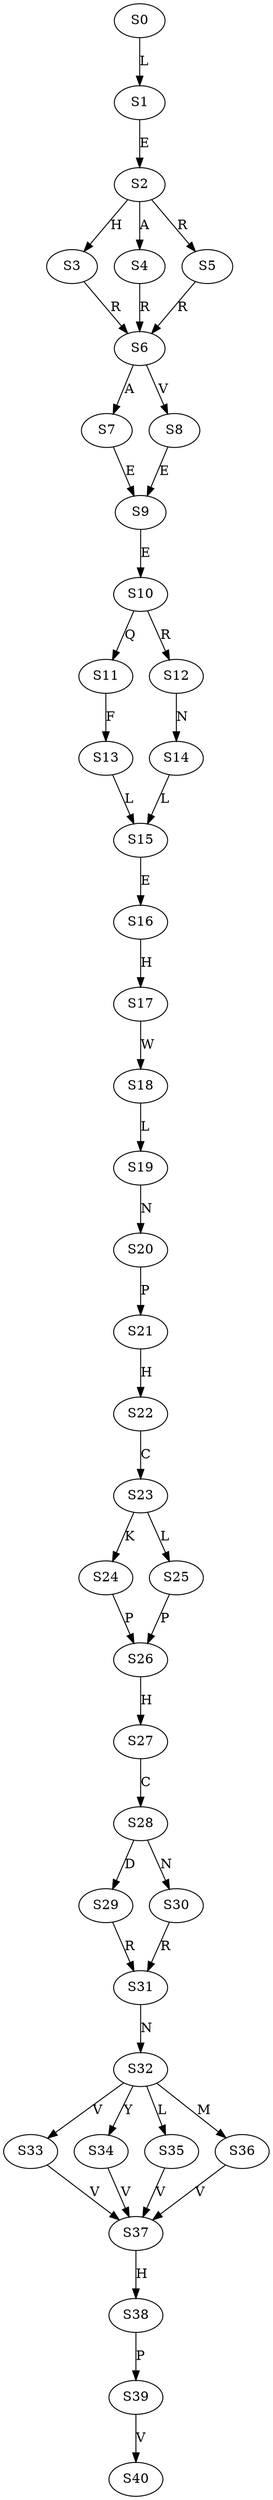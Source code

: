 strict digraph  {
	S0 -> S1 [ label = L ];
	S1 -> S2 [ label = E ];
	S2 -> S3 [ label = H ];
	S2 -> S4 [ label = A ];
	S2 -> S5 [ label = R ];
	S3 -> S6 [ label = R ];
	S4 -> S6 [ label = R ];
	S5 -> S6 [ label = R ];
	S6 -> S7 [ label = A ];
	S6 -> S8 [ label = V ];
	S7 -> S9 [ label = E ];
	S8 -> S9 [ label = E ];
	S9 -> S10 [ label = E ];
	S10 -> S11 [ label = Q ];
	S10 -> S12 [ label = R ];
	S11 -> S13 [ label = F ];
	S12 -> S14 [ label = N ];
	S13 -> S15 [ label = L ];
	S14 -> S15 [ label = L ];
	S15 -> S16 [ label = E ];
	S16 -> S17 [ label = H ];
	S17 -> S18 [ label = W ];
	S18 -> S19 [ label = L ];
	S19 -> S20 [ label = N ];
	S20 -> S21 [ label = P ];
	S21 -> S22 [ label = H ];
	S22 -> S23 [ label = C ];
	S23 -> S24 [ label = K ];
	S23 -> S25 [ label = L ];
	S24 -> S26 [ label = P ];
	S25 -> S26 [ label = P ];
	S26 -> S27 [ label = H ];
	S27 -> S28 [ label = C ];
	S28 -> S29 [ label = D ];
	S28 -> S30 [ label = N ];
	S29 -> S31 [ label = R ];
	S30 -> S31 [ label = R ];
	S31 -> S32 [ label = N ];
	S32 -> S33 [ label = V ];
	S32 -> S34 [ label = Y ];
	S32 -> S35 [ label = L ];
	S32 -> S36 [ label = M ];
	S33 -> S37 [ label = V ];
	S34 -> S37 [ label = V ];
	S35 -> S37 [ label = V ];
	S36 -> S37 [ label = V ];
	S37 -> S38 [ label = H ];
	S38 -> S39 [ label = P ];
	S39 -> S40 [ label = V ];
}
